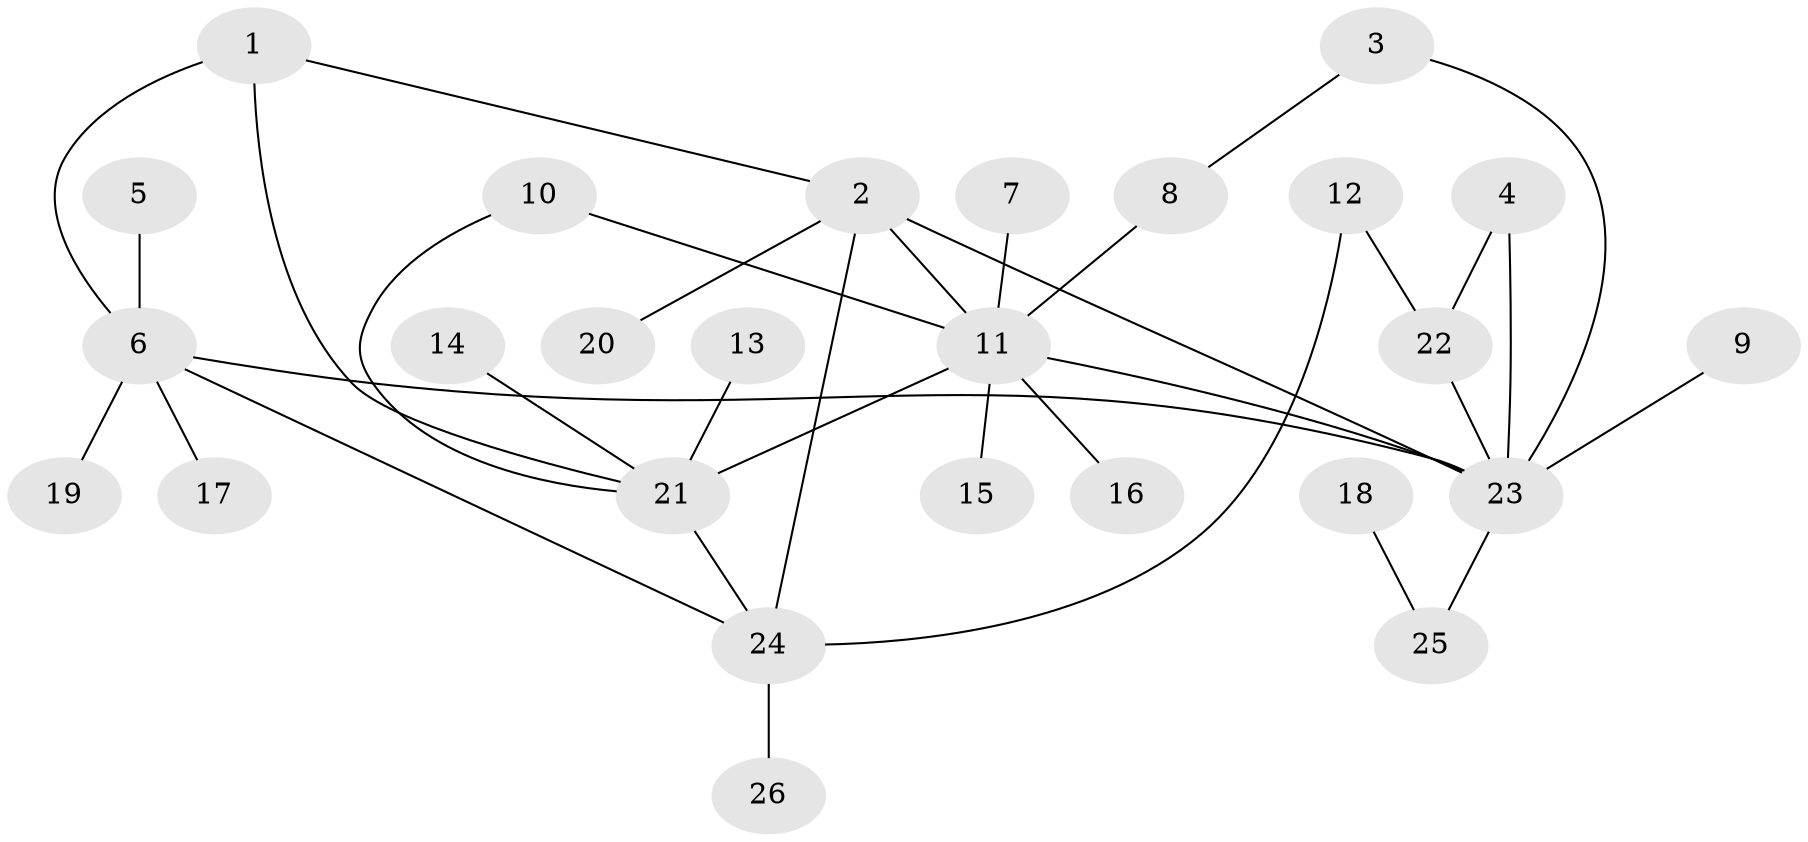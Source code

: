 // original degree distribution, {7: 0.038461538461538464, 3: 0.09615384615384616, 4: 0.09615384615384616, 9: 0.019230769230769232, 8: 0.019230769230769232, 6: 0.019230769230769232, 2: 0.21153846153846154, 5: 0.019230769230769232, 1: 0.4807692307692308}
// Generated by graph-tools (version 1.1) at 2025/50/03/09/25 03:50:32]
// undirected, 26 vertices, 34 edges
graph export_dot {
graph [start="1"]
  node [color=gray90,style=filled];
  1;
  2;
  3;
  4;
  5;
  6;
  7;
  8;
  9;
  10;
  11;
  12;
  13;
  14;
  15;
  16;
  17;
  18;
  19;
  20;
  21;
  22;
  23;
  24;
  25;
  26;
  1 -- 2 [weight=1.0];
  1 -- 6 [weight=1.0];
  1 -- 21 [weight=1.0];
  2 -- 11 [weight=1.0];
  2 -- 20 [weight=1.0];
  2 -- 23 [weight=1.0];
  2 -- 24 [weight=2.0];
  3 -- 8 [weight=1.0];
  3 -- 23 [weight=1.0];
  4 -- 22 [weight=1.0];
  4 -- 23 [weight=1.0];
  5 -- 6 [weight=1.0];
  6 -- 17 [weight=1.0];
  6 -- 19 [weight=1.0];
  6 -- 23 [weight=1.0];
  6 -- 24 [weight=2.0];
  7 -- 11 [weight=1.0];
  8 -- 11 [weight=1.0];
  9 -- 23 [weight=1.0];
  10 -- 11 [weight=1.0];
  10 -- 21 [weight=1.0];
  11 -- 15 [weight=1.0];
  11 -- 16 [weight=1.0];
  11 -- 21 [weight=1.0];
  11 -- 23 [weight=1.0];
  12 -- 22 [weight=1.0];
  12 -- 24 [weight=1.0];
  13 -- 21 [weight=1.0];
  14 -- 21 [weight=1.0];
  18 -- 25 [weight=1.0];
  21 -- 24 [weight=1.0];
  22 -- 23 [weight=1.0];
  23 -- 25 [weight=1.0];
  24 -- 26 [weight=1.0];
}
